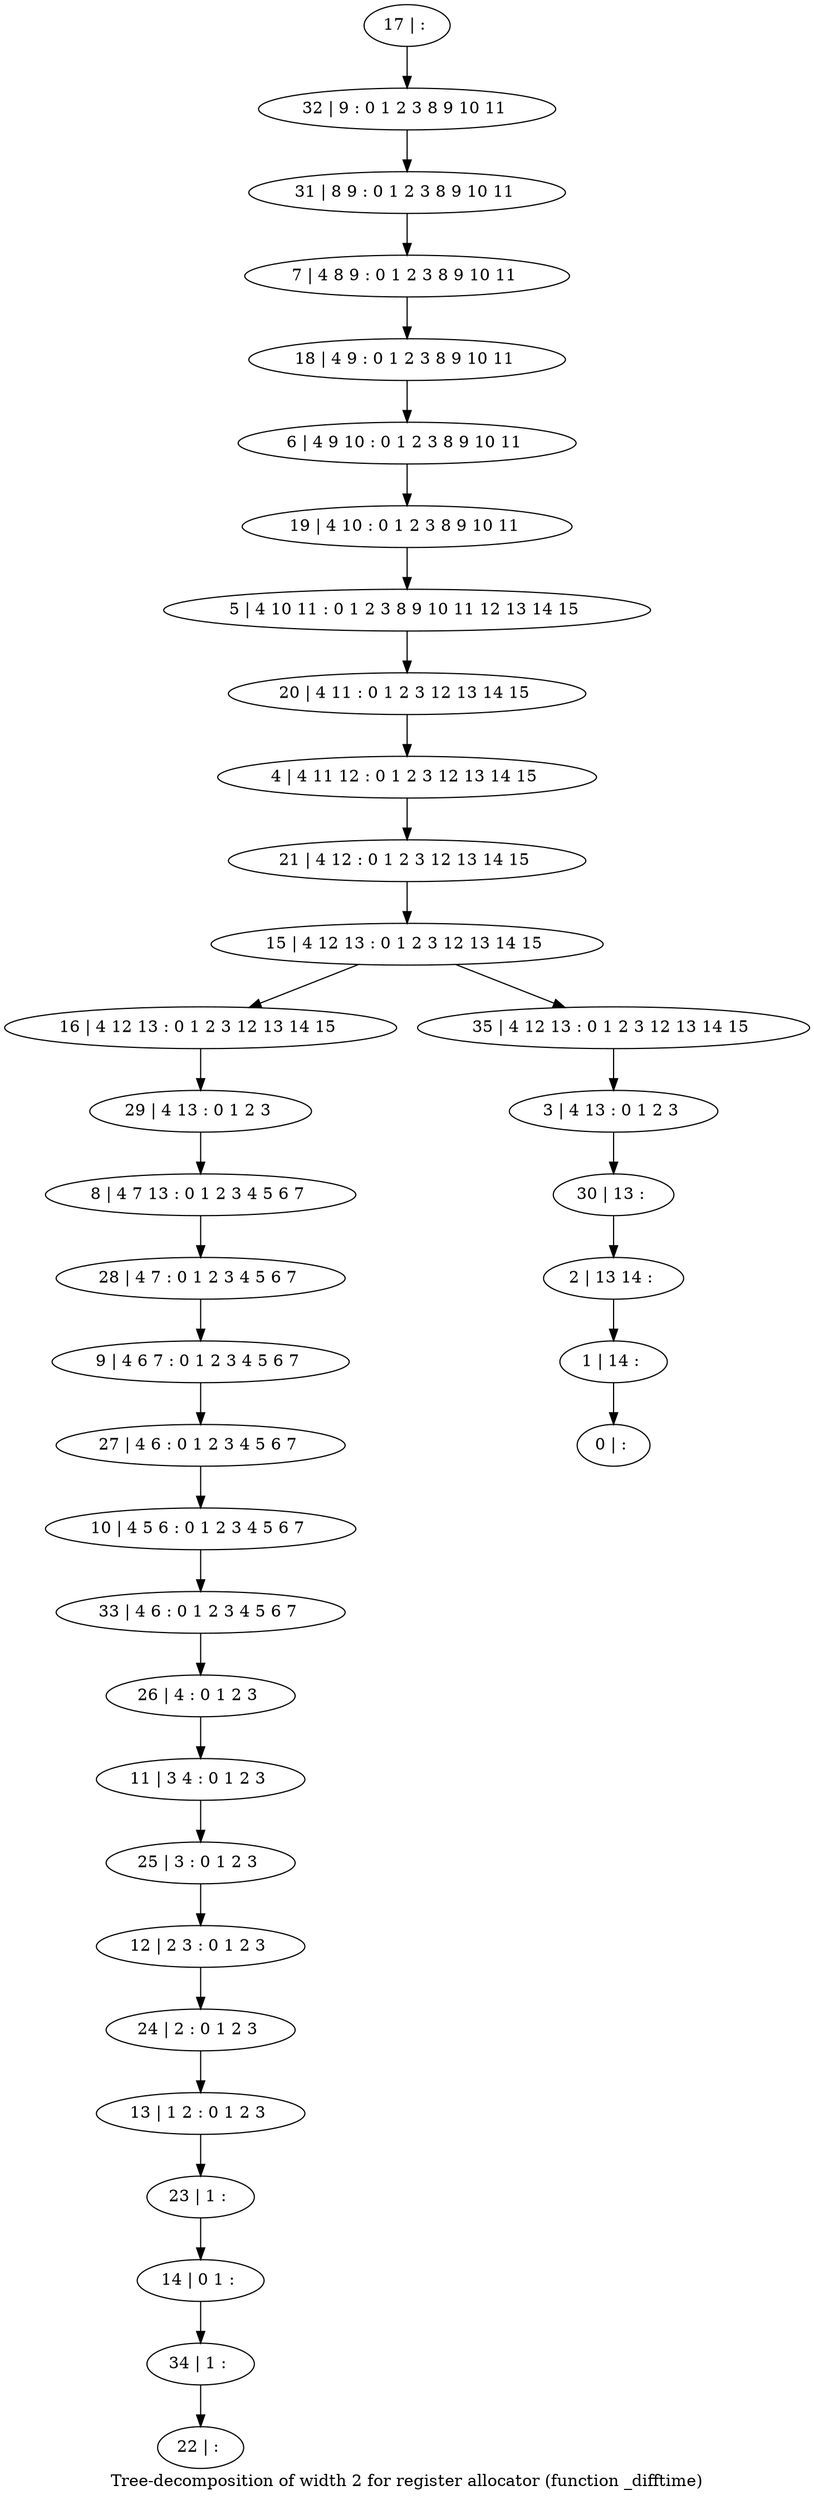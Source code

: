 digraph G {
graph [label="Tree-decomposition of width 2 for register allocator (function _difftime)"]
0[label="0 | : "];
1[label="1 | 14 : "];
2[label="2 | 13 14 : "];
3[label="3 | 4 13 : 0 1 2 3 "];
4[label="4 | 4 11 12 : 0 1 2 3 12 13 14 15 "];
5[label="5 | 4 10 11 : 0 1 2 3 8 9 10 11 12 13 14 15 "];
6[label="6 | 4 9 10 : 0 1 2 3 8 9 10 11 "];
7[label="7 | 4 8 9 : 0 1 2 3 8 9 10 11 "];
8[label="8 | 4 7 13 : 0 1 2 3 4 5 6 7 "];
9[label="9 | 4 6 7 : 0 1 2 3 4 5 6 7 "];
10[label="10 | 4 5 6 : 0 1 2 3 4 5 6 7 "];
11[label="11 | 3 4 : 0 1 2 3 "];
12[label="12 | 2 3 : 0 1 2 3 "];
13[label="13 | 1 2 : 0 1 2 3 "];
14[label="14 | 0 1 : "];
15[label="15 | 4 12 13 : 0 1 2 3 12 13 14 15 "];
16[label="16 | 4 12 13 : 0 1 2 3 12 13 14 15 "];
17[label="17 | : "];
18[label="18 | 4 9 : 0 1 2 3 8 9 10 11 "];
19[label="19 | 4 10 : 0 1 2 3 8 9 10 11 "];
20[label="20 | 4 11 : 0 1 2 3 12 13 14 15 "];
21[label="21 | 4 12 : 0 1 2 3 12 13 14 15 "];
22[label="22 | : "];
23[label="23 | 1 : "];
24[label="24 | 2 : 0 1 2 3 "];
25[label="25 | 3 : 0 1 2 3 "];
26[label="26 | 4 : 0 1 2 3 "];
27[label="27 | 4 6 : 0 1 2 3 4 5 6 7 "];
28[label="28 | 4 7 : 0 1 2 3 4 5 6 7 "];
29[label="29 | 4 13 : 0 1 2 3 "];
30[label="30 | 13 : "];
31[label="31 | 8 9 : 0 1 2 3 8 9 10 11 "];
32[label="32 | 9 : 0 1 2 3 8 9 10 11 "];
33[label="33 | 4 6 : 0 1 2 3 4 5 6 7 "];
34[label="34 | 1 : "];
35[label="35 | 4 12 13 : 0 1 2 3 12 13 14 15 "];
23->14 ;
13->23 ;
24->13 ;
12->24 ;
25->12 ;
11->25 ;
26->11 ;
27->10 ;
9->27 ;
28->9 ;
8->28 ;
29->8 ;
16->29 ;
33->26 ;
10->33 ;
34->22 ;
14->34 ;
17->32 ;
32->31 ;
31->7 ;
7->18 ;
18->6 ;
6->19 ;
19->5 ;
5->20 ;
20->4 ;
4->21 ;
21->15 ;
3->30 ;
30->2 ;
2->1 ;
1->0 ;
35->3 ;
15->16 ;
15->35 ;
}
